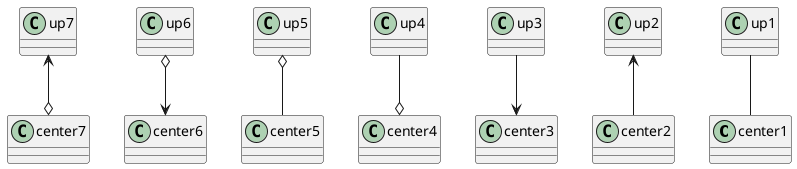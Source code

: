 {
  "sha1": "t7wcgxoztv6t8v0n7ga5hhop3psjc9d",
  "insertion": {
    "when": "2024-06-04T17:28:45.886Z",
    "url": "https://forum.plantuml.net/12278/o-sets-wrong-arrow-direction",
    "user": "plantuml@gmail.com"
  }
}
@startuml
center1 -up- up1
center2 -up-> up2
center3 <-up- up3
center4 o-up- up4
center5 -up-o up5
center6 <-up-o up6
center7 o-up-> up7
@enduml
